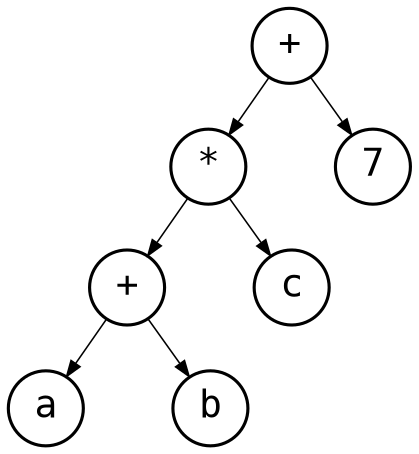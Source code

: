 digraph {
	nodesep=.6
	ranksep=.3
	graph [splines=line,bgcolor=transparent]
	edge [penwidth=.75,arrowsize=.75]
	node [shape=circle,style=filled,fillcolor="#ffffff",fontname="Source Code Pro,Ubuntu Mono,DejaVu Sans Mono,monospace",penwidth=1.5,width=0.5,margin=0,fontsize=18]

	"+" -> {"*" 7}
	"*" -> {"+2" c}
	"+2" [label="+"] 
	"+2" -> {a b}
}
